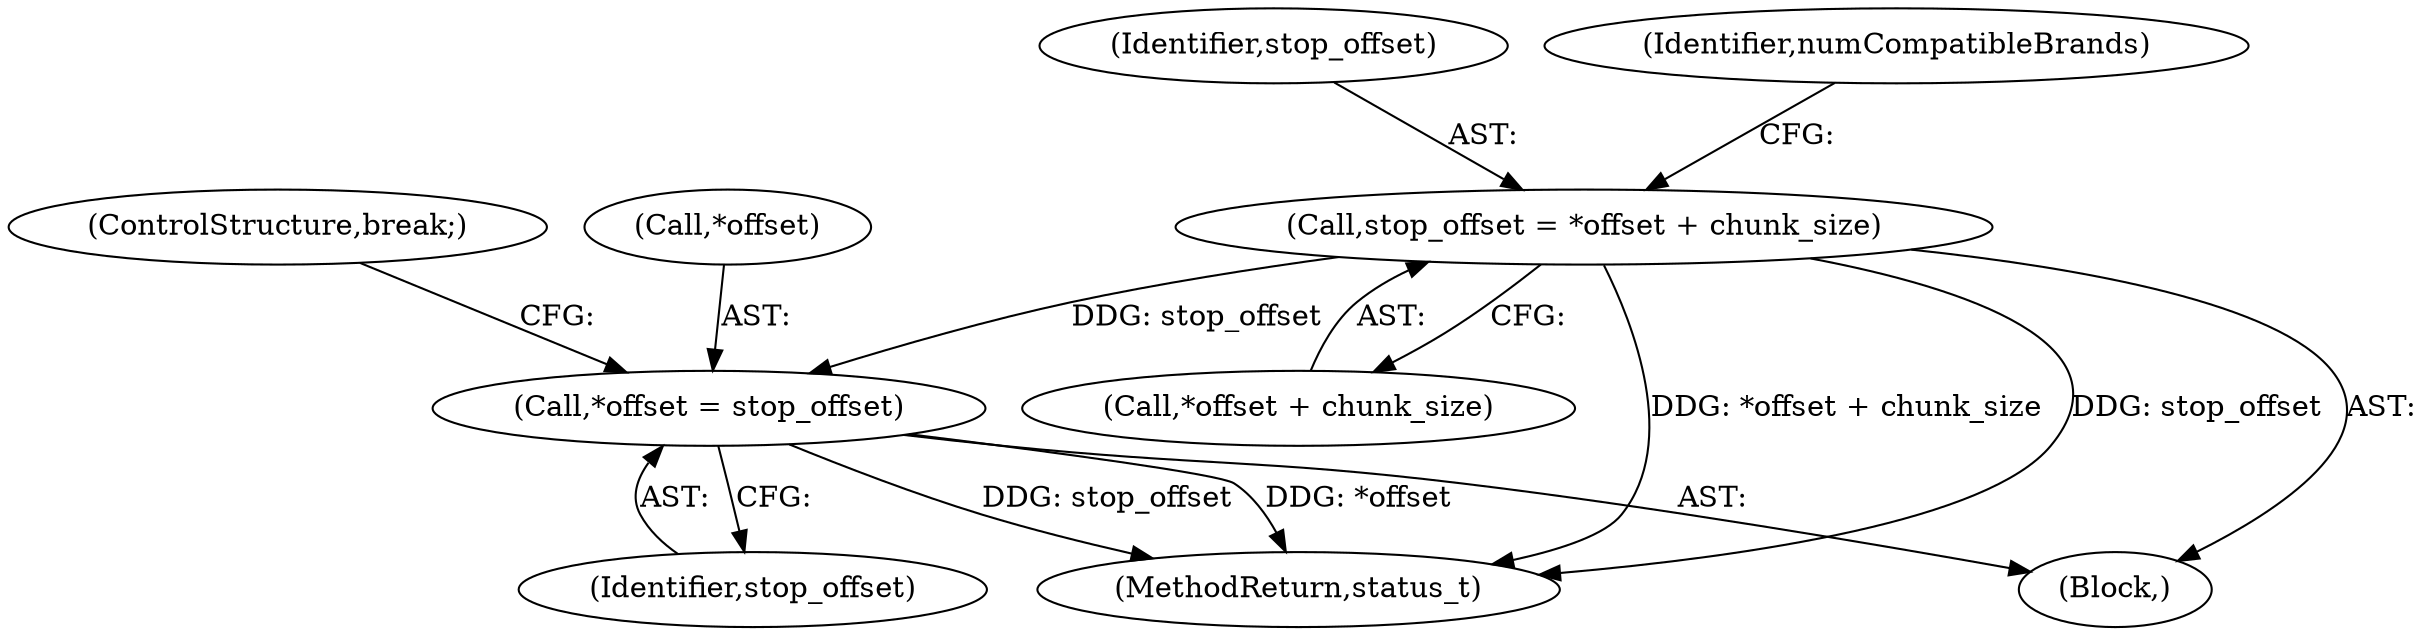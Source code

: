 digraph "0_Android_8a3a2f6ea7defe1a81bb32b3c9f3537f84749b9d@integer" {
"1003804" [label="(Call,stop_offset = *offset + chunk_size)"];
"1003870" [label="(Call,*offset = stop_offset)"];
"1003791" [label="(Block,)"];
"1003805" [label="(Identifier,stop_offset)"];
"1003874" [label="(ControlStructure,break;)"];
"1003870" [label="(Call,*offset = stop_offset)"];
"1003873" [label="(Identifier,stop_offset)"];
"1003812" [label="(Identifier,numCompatibleBrands)"];
"1003806" [label="(Call,*offset + chunk_size)"];
"1003804" [label="(Call,stop_offset = *offset + chunk_size)"];
"1003871" [label="(Call,*offset)"];
"1003903" [label="(MethodReturn,status_t)"];
"1003804" -> "1003791"  [label="AST: "];
"1003804" -> "1003806"  [label="CFG: "];
"1003805" -> "1003804"  [label="AST: "];
"1003806" -> "1003804"  [label="AST: "];
"1003812" -> "1003804"  [label="CFG: "];
"1003804" -> "1003903"  [label="DDG: *offset + chunk_size"];
"1003804" -> "1003903"  [label="DDG: stop_offset"];
"1003804" -> "1003870"  [label="DDG: stop_offset"];
"1003870" -> "1003791"  [label="AST: "];
"1003870" -> "1003873"  [label="CFG: "];
"1003871" -> "1003870"  [label="AST: "];
"1003873" -> "1003870"  [label="AST: "];
"1003874" -> "1003870"  [label="CFG: "];
"1003870" -> "1003903"  [label="DDG: stop_offset"];
"1003870" -> "1003903"  [label="DDG: *offset"];
}
